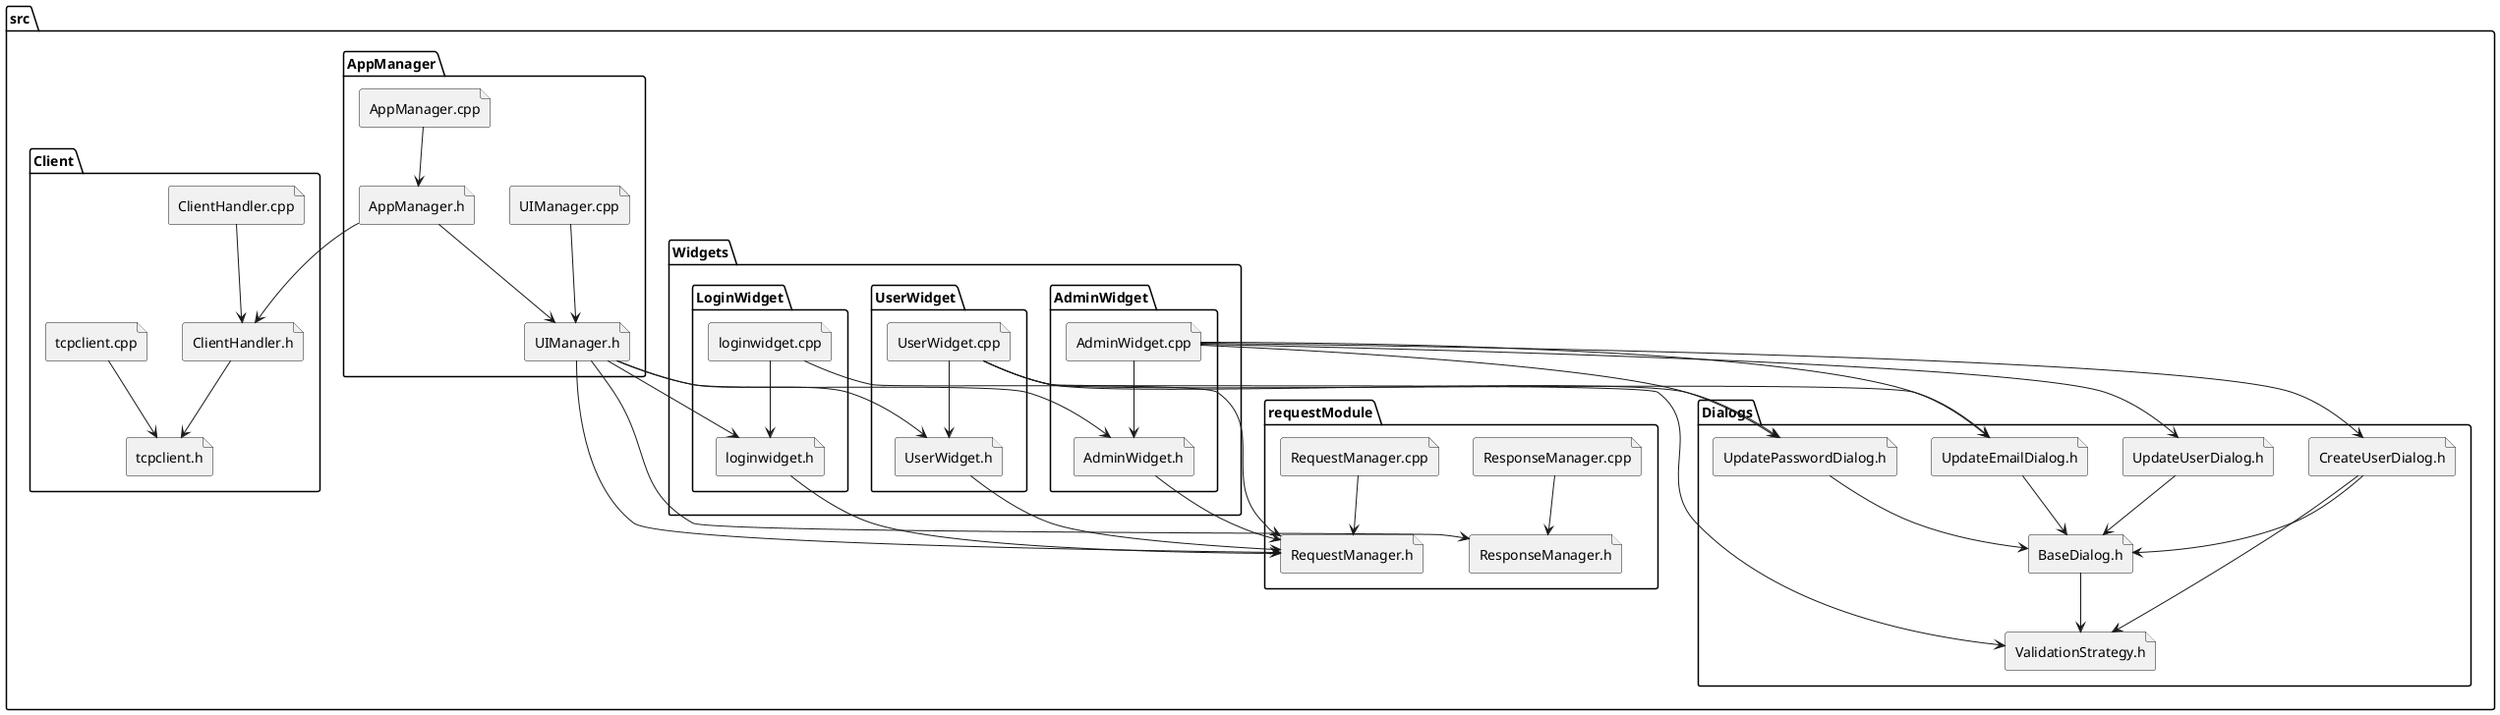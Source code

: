 @startuml
folder "src" as C_0009392701334512935369 {
folder "Widgets" as C_0014176827974556851772 {
folder "AdminWidget" as C_0010347011073788372111 {
file "AdminWidget.cpp" as C_0008309121906808763839
file "AdminWidget.h" as C_0004140566297497285282
}
folder "UserWidget" as C_0009763794611585888067 {
file "UserWidget.cpp" as C_0012950180607479447001
file "UserWidget.h" as C_0000372268219133550912
}
folder "LoginWidget" as C_0013767205248218814589 {
file "loginwidget.h" as C_0008799684567918779338
file "loginwidget.cpp" as C_0009177402481112612119
}
}
folder "requestModule" as C_0007249139127462911352 {
file "RequestManager.h" as C_0004662975987075955962
file "ResponseManager.cpp" as C_0003243005645601454693
file "ResponseManager.h" as C_0015076305304167085100
file "RequestManager.cpp" as C_0015680580263724453319
}
folder "Dialogs" as C_0017470984763561192632 {
file "UpdateUserDialog.h" as C_0001470670052551214060
file "BaseDialog.h" as C_0006158485752258116163
file "ValidationStrategy.h" as C_0011846255136749913892
file "CreateUserDialog.h" as C_0012440556589828314473
file "UpdateEmailDialog.h" as C_0017300576026206201541
file "UpdatePasswordDialog.h" as C_0004730930078247147942
}
folder "Client" as C_0011121512235108805536 {
file "ClientHandler.cpp" as C_0000111696680446229526
file "ClientHandler.h" as C_0009648727152734889675
file "tcpclient.h" as C_0010393880033178359530
file "tcpclient.cpp" as C_0015098463031054547511
}
folder "AppManager" as C_0011206568869901917921 {
file "AppManager.cpp" as C_0001125553280068348594
file "AppManager.h" as C_0011700575639516634919
file "UIManager.h" as C_0012805618584828466530
file "UIManager.cpp" as C_0016387530051960150143
}
}
C_0008309121906808763839 --> C_0004140566297497285282
C_0008309121906808763839 --> C_0001470670052551214060
C_0008309121906808763839 --> C_0012440556589828314473
C_0008309121906808763839 --> C_0017300576026206201541
C_0008309121906808763839 --> C_0004730930078247147942
C_0004140566297497285282 --> C_0004662975987075955962
C_0012950180607479447001 --> C_0000372268219133550912
C_0012950180607479447001 --> C_0017300576026206201541
C_0012950180607479447001 --> C_0004730930078247147942
C_0012950180607479447001 --> C_0011846255136749913892
C_0000372268219133550912 --> C_0004662975987075955962
C_0008799684567918779338 --> C_0004662975987075955962
C_0009177402481112612119 --> C_0008799684567918779338
C_0009177402481112612119 --> C_0004662975987075955962
C_0003243005645601454693 --> C_0015076305304167085100
C_0015680580263724453319 --> C_0004662975987075955962
C_0001470670052551214060 --> C_0006158485752258116163
C_0006158485752258116163 --> C_0011846255136749913892
C_0012440556589828314473 --> C_0006158485752258116163
C_0012440556589828314473 --> C_0011846255136749913892
C_0017300576026206201541 --> C_0006158485752258116163
C_0004730930078247147942 --> C_0006158485752258116163
C_0000111696680446229526 --> C_0009648727152734889675
C_0009648727152734889675 --> C_0010393880033178359530
C_0015098463031054547511 --> C_0010393880033178359530
C_0001125553280068348594 --> C_0011700575639516634919
C_0011700575639516634919 --> C_0012805618584828466530
C_0011700575639516634919 --> C_0009648727152734889675
C_0012805618584828466530 --> C_0008799684567918779338
C_0012805618584828466530 --> C_0004140566297497285282
C_0012805618584828466530 --> C_0000372268219133550912
C_0012805618584828466530 --> C_0004662975987075955962
C_0012805618584828466530 --> C_0015076305304167085100
C_0016387530051960150143 --> C_0012805618584828466530

'Generated with clang-uml, version 0.5.3
'LLVM version clang version 18.1.1 (https://github.com/llvm/llvm-project.git dba2a75e9c7ef81fe84774ba5eee5e67e01d801a)
@enduml
